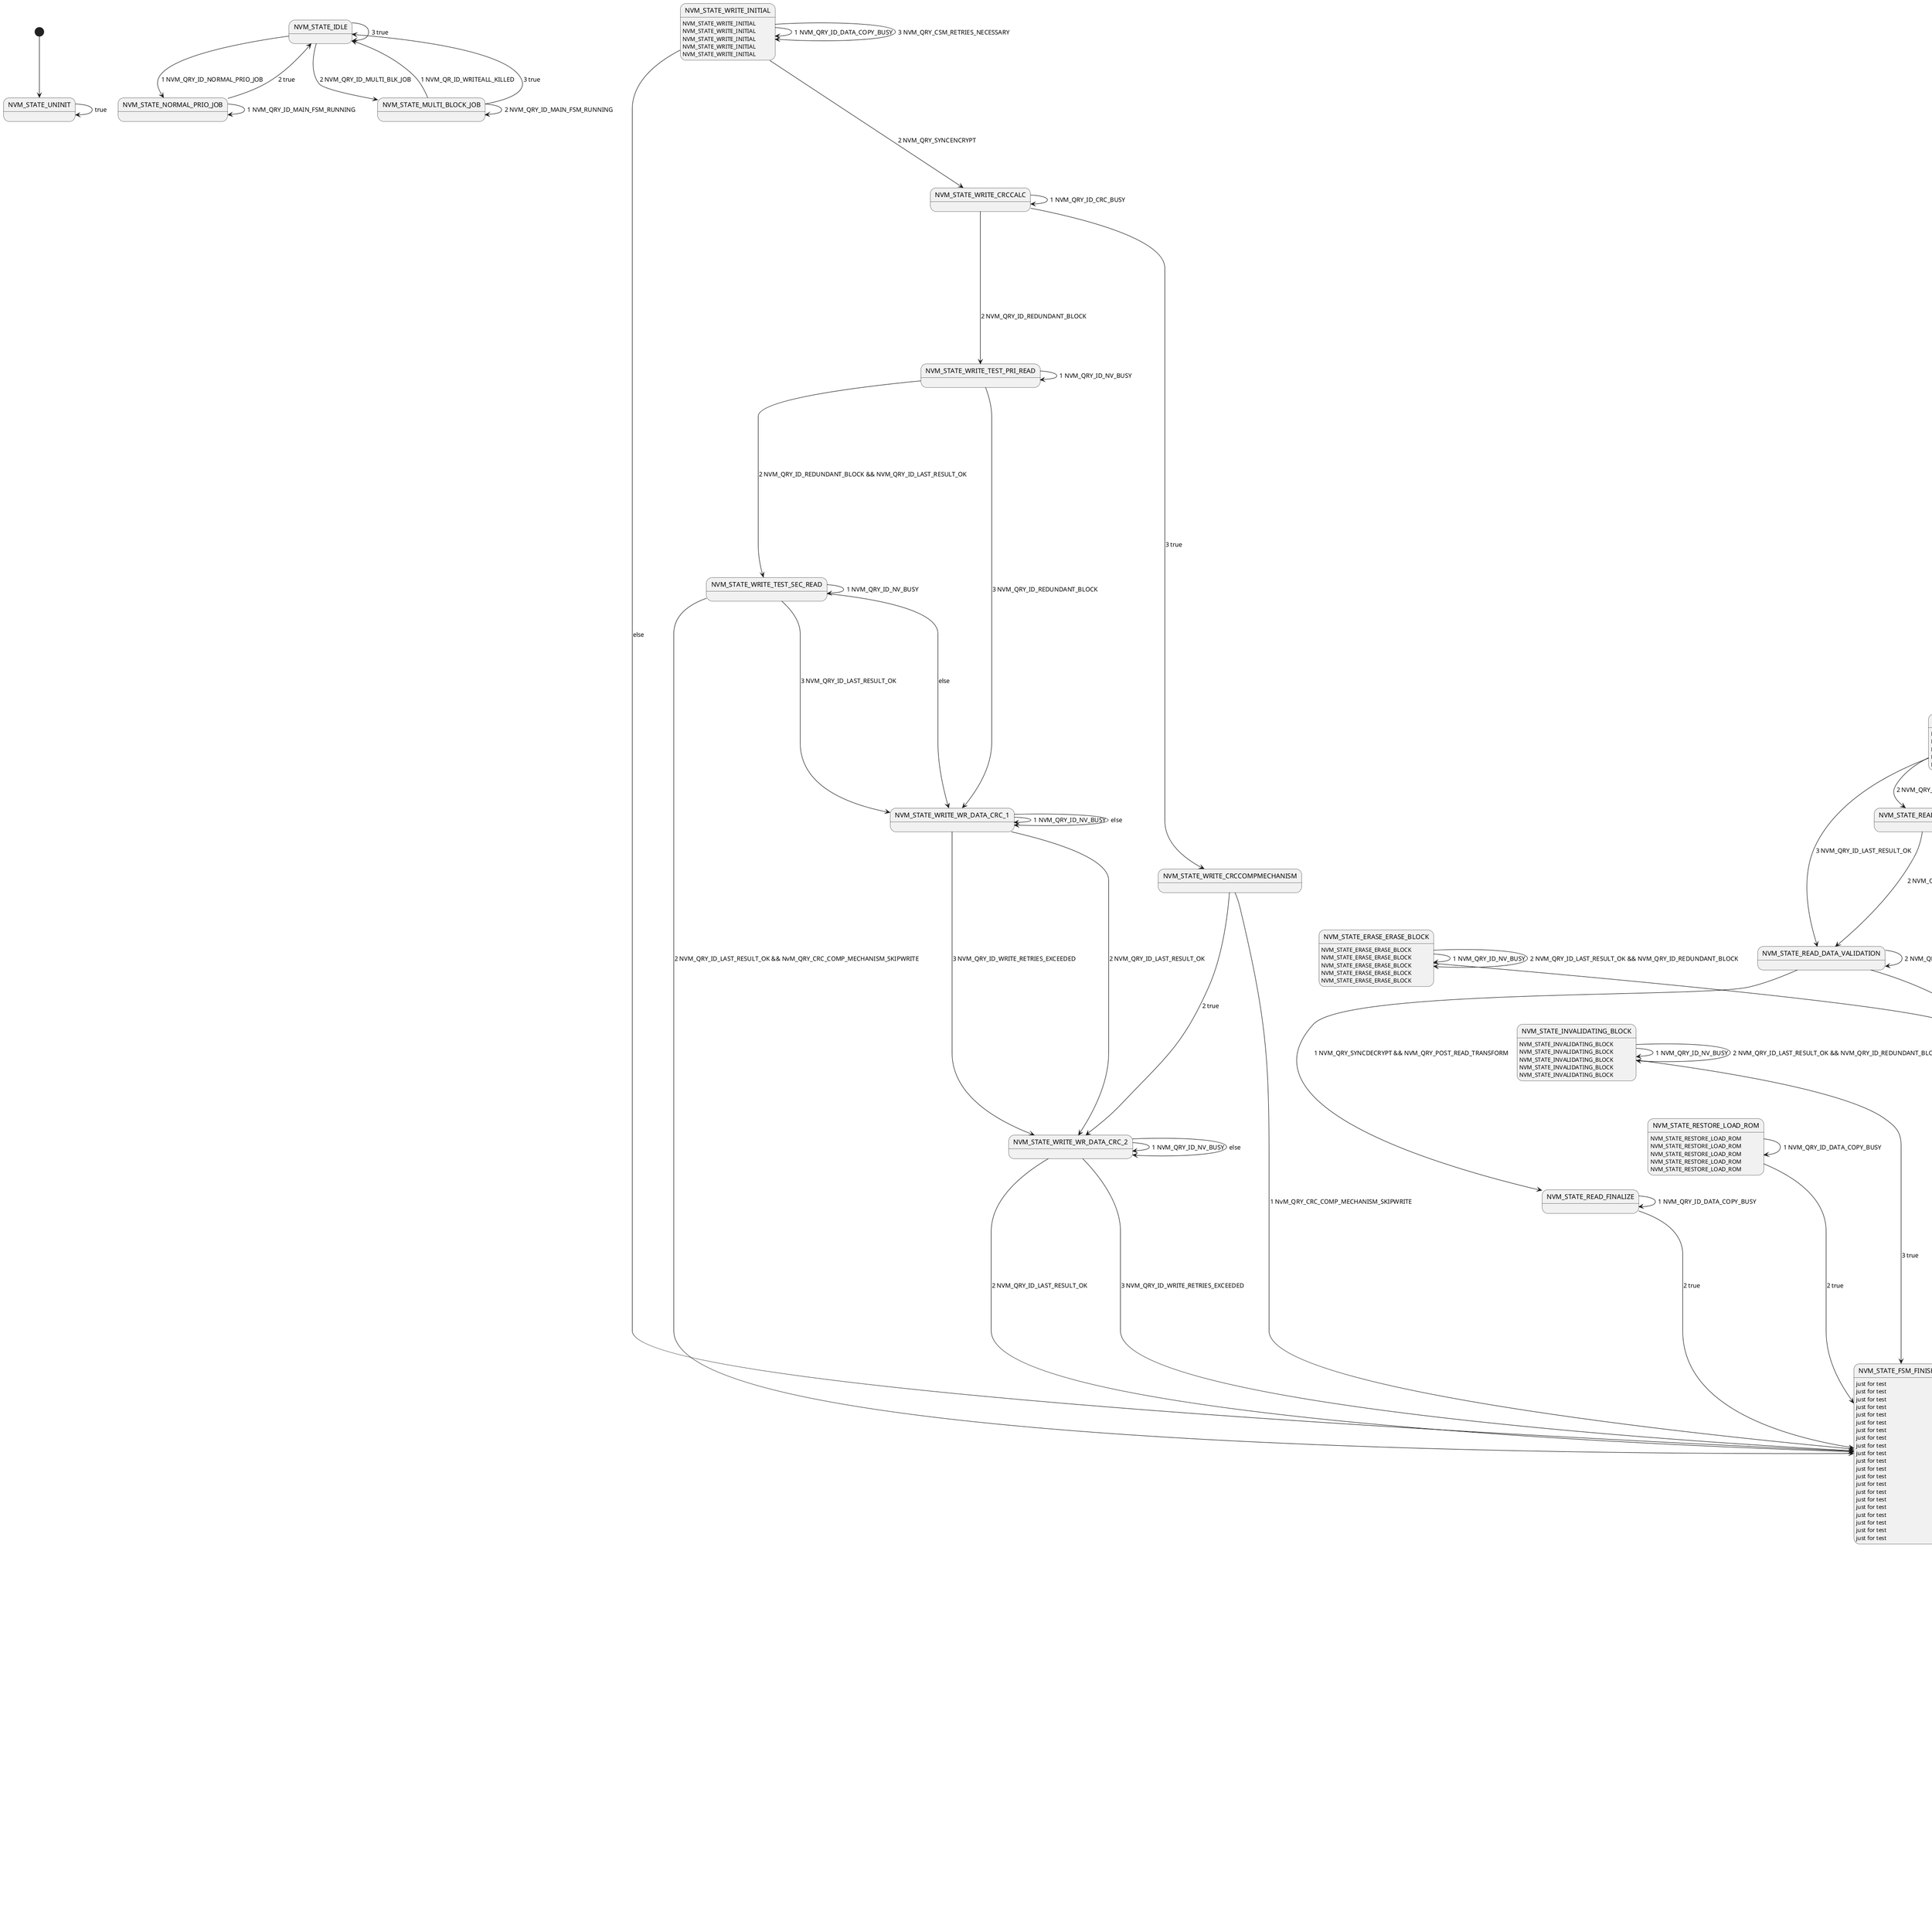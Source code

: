 @startuml NVM_FSM

[*] --> NVM_STATE_UNINIT

NVM_STATE_UNINIT -> NVM_STATE_UNINIT : true


NVM_STATE_IDLE --> NVM_STATE_NORMAL_PRIO_JOB : 1 NVM_QRY_ID_NORMAL_PRIO_JOB
NVM_STATE_IDLE --> NVM_STATE_MULTI_BLOCK_JOB : 2 NVM_QRY_ID_MULTI_BLK_JOB
NVM_STATE_IDLE --> NVM_STATE_IDLE : 3 true

NVM_STATE_NORMAL_PRIO_JOB --> NVM_STATE_NORMAL_PRIO_JOB : 1 NVM_QRY_ID_MAIN_FSM_RUNNING
NVM_STATE_NORMAL_PRIO_JOB --> NVM_STATE_IDLE : 2 true

NVM_STATE_MULTI_BLOCK_JOB --> NVM_STATE_IDLE : 1 NVM_QR_ID_WRITEALL_KILLED
NVM_STATE_MULTI_BLOCK_JOB --> NVM_STATE_MULTI_BLOCK_JOB : 2 NVM_QRY_ID_MAIN_FSM_RUNNING
NVM_STATE_MULTI_BLOCK_JOB --> NVM_STATE_IDLE : 3 true

NVM_STATE_READ_READ_DATA --> NVM_STATE_READ_READ_DATA : 1 NVM_QRY_ID_NV_BUSY
NVM_STATE_READ_READ_DATA --> NVM_STATE_READ_CMP_CRC : 2 NVM_QRY_ID_LAST_RESULT_OK && NVM_QRY_ID_CRC_BUSY
NVM_STATE_READ_READ_DATA --> NVM_STATE_READ_DATA_VALIDATION : 3 NVM_QRY_ID_LAST_RESULT_OK
NVM_STATE_READ_READ_DATA --> NVM_STATE_READ_IMPL_RECOV : else
NVM_STATE_READ_READ_DATA : NVM_STATE_READ_READ_DATA
NVM_STATE_READ_READ_DATA : NVM_STATE_READ_READ_DATA
NVM_STATE_READ_READ_DATA : NVM_STATE_READ_READ_DATA
NVM_STATE_READ_READ_DATA : NVM_STATE_READ_READ_DATA
NVM_STATE_READ_READ_DATA : NVM_STATE_READ_READ_DATA



NVM_STATE_READ_DATA_VALIDATION ---> NVM_STATE_READ_FINALIZE : 1 NVM_QRY_SYNCDECRYPT && NVM_QRY_POST_READ_TRANSFORM
NVM_STATE_READ_DATA_VALIDATION ---> NVM_STATE_READ_DATA_VALIDATION : 2 NVM_QRY_CSM_RETRIES_NECESSARY
NVM_STATE_READ_DATA_VALIDATION ---> NVM_STATE_READ_IMPL_RECOV : 3 true

NVM_STATE_READ_CMP_CRC ---> NVM_STATE_READ_CMP_CRC : 1 NVM_QRY_ID_CRC_BUSY
NVM_STATE_READ_CMP_CRC ---> NVM_STATE_READ_DATA_VALIDATION : 2 NVM_QRY_ID_CRC_MATCH
NVM_STATE_READ_CMP_CRC ---> NVM_STATE_READ_IMPL_RECOV : 3 true

NVM_STATE_READ_IMPL_RECOV ---> NVM_STATE_READ_READ_DATA : 1 NVM_QRY_ID_REDUNDANT_BLOCK
NVM_STATE_READ_IMPL_RECOV ---> NVM_STATE_READ_LOAD_ROM : 2 true

NVM_STATE_READ_LOAD_ROM ---> NVM_STATE_READ_LOAD_ROM : 1 NVM_QRY_ID_DATA_COPY_BUSY
NVM_STATE_READ_LOAD_ROM ---> NVM_STATE_FSM_FINISHED : 2 true

NVM_STATE_READ_FINALIZE ----> NVM_STATE_READ_FINALIZE : 1 NVM_QRY_ID_DATA_COPY_BUSY
NVM_STATE_READ_FINALIZE ----> NVM_STATE_FSM_FINISHED : 2 true

NVM_STATE_WRITE_INITIAL ----> NVM_STATE_WRITE_INITIAL : 1 NVM_QRY_ID_DATA_COPY_BUSY
NVM_STATE_WRITE_INITIAL ----> NVM_STATE_WRITE_CRCCALC : 2 NVM_QRY_SYNCENCRYPT
NVM_STATE_WRITE_INITIAL ----> NVM_STATE_WRITE_INITIAL : 3 NVM_QRY_CSM_RETRIES_NECESSARY
NVM_STATE_WRITE_INITIAL ----> NVM_STATE_FSM_FINISHED : else
NVM_STATE_WRITE_INITIAL : NVM_STATE_WRITE_INITIAL
NVM_STATE_WRITE_INITIAL : NVM_STATE_WRITE_INITIAL
NVM_STATE_WRITE_INITIAL : NVM_STATE_WRITE_INITIAL
NVM_STATE_WRITE_INITIAL : NVM_STATE_WRITE_INITIAL
NVM_STATE_WRITE_INITIAL : NVM_STATE_WRITE_INITIAL





NVM_STATE_WRITE_CRCCALC ----> NVM_STATE_WRITE_CRCCALC : 1 NVM_QRY_ID_CRC_BUSY
NVM_STATE_WRITE_CRCCALC ----> NVM_STATE_WRITE_TEST_PRI_READ : 2 NVM_QRY_ID_REDUNDANT_BLOCK
NVM_STATE_WRITE_CRCCALC ----> NVM_STATE_WRITE_CRCCOMPMECHANISM : 3 true

NVM_STATE_WRITE_CRCCOMPMECHANISM ----> NVM_STATE_FSM_FINISHED : 1 NvM_QRY_CRC_COMP_MECHANISM_SKIPWRITE
NVM_STATE_WRITE_CRCCOMPMECHANISM ----> NVM_STATE_WRITE_WR_DATA_CRC_2 : 2 true

NVM_STATE_WRITE_TEST_PRI_READ -----> NVM_STATE_WRITE_TEST_PRI_READ : 1 NVM_QRY_ID_NV_BUSY
NVM_STATE_WRITE_TEST_PRI_READ -----> NVM_STATE_WRITE_TEST_SEC_READ : 2 NVM_QRY_ID_REDUNDANT_BLOCK && NVM_QRY_ID_LAST_RESULT_OK
NVM_STATE_WRITE_TEST_PRI_READ -----> NVM_STATE_WRITE_WR_DATA_CRC_1 : 3 NVM_QRY_ID_REDUNDANT_BLOCK

NVM_STATE_WRITE_TEST_SEC_READ -----> NVM_STATE_WRITE_TEST_SEC_READ : 1 NVM_QRY_ID_NV_BUSY
NVM_STATE_WRITE_TEST_SEC_READ -----> NVM_STATE_FSM_FINISHED : 2 NVM_QRY_ID_LAST_RESULT_OK && NvM_QRY_CRC_COMP_MECHANISM_SKIPWRITE
NVM_STATE_WRITE_TEST_SEC_READ -----> NVM_STATE_WRITE_WR_DATA_CRC_1 : 3 NVM_QRY_ID_LAST_RESULT_OK
NVM_STATE_WRITE_TEST_SEC_READ -----> NVM_STATE_WRITE_WR_DATA_CRC_1 : else

NVM_STATE_WRITE_WR_DATA_CRC_1 -----> NVM_STATE_WRITE_WR_DATA_CRC_1 : 1 NVM_QRY_ID_NV_BUSY
NVM_STATE_WRITE_WR_DATA_CRC_1 -----> NVM_STATE_WRITE_WR_DATA_CRC_2 : 2 NVM_QRY_ID_LAST_RESULT_OK
NVM_STATE_WRITE_WR_DATA_CRC_1 -----> NVM_STATE_WRITE_WR_DATA_CRC_2 : 3 NVM_QRY_ID_WRITE_RETRIES_EXCEEDED
NVM_STATE_WRITE_WR_DATA_CRC_1 -----> NVM_STATE_WRITE_WR_DATA_CRC_1 : else

NVM_STATE_WRITE_WR_DATA_CRC_2 -----> NVM_STATE_WRITE_WR_DATA_CRC_2 : 1 NVM_QRY_ID_NV_BUSY
NVM_STATE_WRITE_WR_DATA_CRC_2 -----> NVM_STATE_FSM_FINISHED : 2 NVM_QRY_ID_LAST_RESULT_OK
NVM_STATE_WRITE_WR_DATA_CRC_2 -----> NVM_STATE_FSM_FINISHED : 3 NVM_QRY_ID_WRITE_RETRIES_EXCEEDED
NVM_STATE_WRITE_WR_DATA_CRC_2 -----> NVM_STATE_WRITE_WR_DATA_CRC_2 : else

NVM_STATE_RESTORE_LOAD_ROM -----> NVM_STATE_RESTORE_LOAD_ROM : 1 NVM_QRY_ID_DATA_COPY_BUSY
NVM_STATE_RESTORE_LOAD_ROM -----> NVM_STATE_FSM_FINISHED : 2 true
NVM_STATE_RESTORE_LOAD_ROM : NVM_STATE_RESTORE_LOAD_ROM
NVM_STATE_RESTORE_LOAD_ROM : NVM_STATE_RESTORE_LOAD_ROM
NVM_STATE_RESTORE_LOAD_ROM : NVM_STATE_RESTORE_LOAD_ROM
NVM_STATE_RESTORE_LOAD_ROM : NVM_STATE_RESTORE_LOAD_ROM
NVM_STATE_RESTORE_LOAD_ROM : NVM_STATE_RESTORE_LOAD_ROM


NVM_STATE_INVALIDATING_BLOCK ------> NVM_STATE_INVALIDATING_BLOCK : 1 NVM_QRY_ID_NV_BUSY
NVM_STATE_INVALIDATING_BLOCK ------> NVM_STATE_INVALIDATING_BLOCK : 2 NVM_QRY_ID_LAST_RESULT_OK && NVM_QRY_ID_REDUNDANT_BLOCK
NVM_STATE_INVALIDATING_BLOCK ------> NVM_STATE_FSM_FINISHED : 3 true
NVM_STATE_INVALIDATING_BLOCK : NVM_STATE_INVALIDATING_BLOCK
NVM_STATE_INVALIDATING_BLOCK : NVM_STATE_INVALIDATING_BLOCK
NVM_STATE_INVALIDATING_BLOCK : NVM_STATE_INVALIDATING_BLOCK
NVM_STATE_INVALIDATING_BLOCK : NVM_STATE_INVALIDATING_BLOCK
NVM_STATE_INVALIDATING_BLOCK : NVM_STATE_INVALIDATING_BLOCK



NVM_STATE_ERASE_ERASE_BLOCK -------> NVM_STATE_ERASE_ERASE_BLOCK : 1 NVM_QRY_ID_NV_BUSY
NVM_STATE_ERASE_ERASE_BLOCK -------> NVM_STATE_ERASE_ERASE_BLOCK : 2 NVM_QRY_ID_LAST_RESULT_OK && NVM_QRY_ID_REDUNDANT_BLOCK
NVM_STATE_ERASE_ERASE_BLOCK -------> NVM_STATE_FSM_FINISHED : 3 true
NVM_STATE_ERASE_ERASE_BLOCK : NVM_STATE_ERASE_ERASE_BLOCK
NVM_STATE_ERASE_ERASE_BLOCK : NVM_STATE_ERASE_ERASE_BLOCK
NVM_STATE_ERASE_ERASE_BLOCK : NVM_STATE_ERASE_ERASE_BLOCK
NVM_STATE_ERASE_ERASE_BLOCK : NVM_STATE_ERASE_ERASE_BLOCK
NVM_STATE_ERASE_ERASE_BLOCK : NVM_STATE_ERASE_ERASE_BLOCK

NVM_STATE_READALL_PROC_CONFIG_ID --------> NVM_STATE_READALL_PROC_CONFIG_ID : 1 NVM_QRY_ID_SUB_FSM_RUNNING
NVM_STATE_READALL_PROC_CONFIG_ID --------> NVM_STATE_READALL_PROC_RAM_BLOCK : 2 true
NVM_STATE_READALL_PROC_CONFIG_ID : NVM_STATE_READALL_PROC_CONFIG_ID
NVM_STATE_READALL_PROC_CONFIG_ID : NVM_STATE_READALL_PROC_CONFIG_ID
NVM_STATE_READALL_PROC_CONFIG_ID : NVM_STATE_READALL_PROC_CONFIG_ID
NVM_STATE_READALL_PROC_CONFIG_ID : NVM_STATE_READALL_PROC_CONFIG_ID
NVM_STATE_READALL_PROC_CONFIG_ID : NVM_STATE_READALL_PROC_CONFIG_ID

NVM_STATE_READALL_PROC_RAM_BLOCK --------> NVM_STATE_FSM_FINISHED : 1 NVM_QRY_ID_LAST_BLOCK_DONE_READALL
NVM_STATE_READALL_PROC_RAM_BLOCK --------> NVM_STATE_READALL_CHK_RAM_VALIDITY : 2 NVM_QRY_ID_RAM_VALID && NVM_QRY_ID_CRC_BUSY
NVM_STATE_READALL_PROC_RAM_BLOCK --------> NVM_STATE_READALL_KILLED : 3 NVM_QRY_READALL_KILLED
NVM_STATE_READALL_PROC_RAM_BLOCK --------> NVM_STATE_READALL_CHK_SKIP : else

NVM_STATE_READALL_CHK_SKIP --------> NVM_STATE_READALL_READABILITY_CHECK : 1 NVM_QRY_ID_SKIP_BLOCK && NVM_QRY_ID_WRITE_BLOCK_ONCE
NVM_STATE_READALL_CHK_SKIP --------> NVM_STATE_READALL_PROC_RAM_BLOCK : 2 NVM_QRY_ID_SKIP_BLOCK
NVM_STATE_READALL_CHK_SKIP --------> NVM_STATE_READALL_LOAD_DEFAULTS : 3 NVM_QRY_ID_EXT_RUNTIME
NVM_STATE_READALL_CHK_SKIP --------> NVM_STATE_READALL_READ_NV : else

NVM_STATE_READALL_KILLED --------> NVM_STATE_READALL_PROC_RAM_BLOCK : 1 NVM_QRY_ID_SKIP_BLOCK
NVM_STATE_READALL_KILLED --------> NVM_STATE_READALL_LOAD_DEFAULTS : 2 NVM_QRY_ID_HAS_ROM
NVM_STATE_READALL_KILLED --------> NVM_STATE_READALL_PROC_RAM_BLOCK : 3 true

NVM_STATE_READALL_WR_ONCE_PROT --------> NVM_STATE_READALL_PROC_RAM_BLOCK : 1 NVM_QRY_ID_LAST_RESULT_OK
NVM_STATE_READALL_WR_ONCE_PROT --------> NVM_STATE_READALL_READABILITY_CHECK : 2 NVM_QRY_ID_REDUNDANT_BLOCK
NVM_STATE_READALL_WR_ONCE_PROT --------> NVM_STATE_READALL_PROC_RAM_BLOCK : 3 true

NVM_STATE_READALL_CHK_RAM_VALIDITY --------> NVM_STATE_READALL_CHK_RAM_VALIDITY : 1 NVM_QRY_ID_CRC_BUSY
NVM_STATE_READALL_CHK_RAM_VALIDITY --------> NVM_STATE_READALL_PROC_RAM_BLOCK : 2 NVM_QRY_ID_CRC_MATCH
NVM_STATE_READALL_CHK_RAM_VALIDITY --------> NVM_STATE_READALL_KILLED : 3 NVM_QRY_READALL_KILLED
NVM_STATE_READALL_CHK_RAM_VALIDITY --------> NVM_STATE_READALL_CHK_SKIP : else

NVM_STATE_READALL_READ_NV ----------> NVM_STATE_READALL_KILLED : 1 NVM_QRY_ID_NV_BUSY && NVM_QRY_READALL_KILLED
NVM_STATE_READALL_READ_NV ----------> NVM_STATE_READALL_READ_NV : 2 NVM_QRY_ID_SUB_FSM_RUNNING
NVM_STATE_READALL_READ_NV ----------> NVM_STATE_READALL_PROC_RAM_BLOCK : 3 true

NVM_STATE_READALL_LOAD_DEFAULTS ----------> NVM_STATE_READALL_LOAD_DEFAULTS : 1 NVM_QRY_ID_SUB_FSM_RUNNING
NVM_STATE_READALL_LOAD_DEFAULTS ----------> NVM_STATE_READALL_PROC_RAM_BLOCK : 2 true

NVM_STATE_READALL_READABILITY_CHECK ----------> NVM_STATE_READALL_KILLED : 1 NVM_QRY_ID_NV_BUSY && NVM_QRY_READALL_KILLED
NVM_STATE_READALL_READABILITY_CHECK ----------> NVM_STATE_READALL_READABILITY_CHECK : 2 NVM_QRY_ID_NV_BUSY
NVM_STATE_READALL_READABILITY_CHECK ----------> NVM_STATE_READALL_WR_ONCE_PROT : 3 true

NVM_STATE_WRITEALL_PROC_BLOCK ----------> NVM_STATE_FSM_FINISHED : 1 NVM_QRY_ID_CANCEL_WRITE_ALL
NVM_STATE_WRITEALL_PROC_BLOCK ----------> NVM_STATE_WRITEALL_WAIT_MEMHWA : 2 NVM_QRY_ID_LAST_BLOCK_DONE_WRITEALL
NVM_STATE_WRITEALL_PROC_BLOCK ----------> NVM_STATE_WRITEALL_WRITE_FSM : 3 NVM_QRY_ID_BLK_RELEVANT_FOR_WRITE_ALL
NVM_STATE_WRITEALL_PROC_BLOCK ----------> NVM_STATE_WRITEALL_PROC_BLOCK : else
NVM_STATE_WRITEALL_PROC_BLOCK : NVM_STATE_WRITEALL_PROC_BLOCK
NVM_STATE_WRITEALL_PROC_BLOCK : NVM_STATE_WRITEALL_PROC_BLOCK
NVM_STATE_WRITEALL_PROC_BLOCK : NVM_STATE_WRITEALL_PROC_BLOCK
NVM_STATE_WRITEALL_PROC_BLOCK : NVM_STATE_WRITEALL_PROC_BLOCK
NVM_STATE_WRITEALL_PROC_BLOCK : NVM_STATE_WRITEALL_PROC_BLOCK

NVM_STATE_WRITEALL_WRITE_FSM ----------> NVM_STATE_WRITEALL_WRITE_FSM : 1 NVM_QRY_ID_SUB_FSM_RUNNING
NVM_STATE_WRITEALL_WRITE_FSM ----------> NVM_STATE_WRITEALL_PROC_BLOCK : 2 true 

NVM_STATE_WRITEALL_WAIT_MEMHWA ----------> NVM_STATE_FSM_FINISHED : 1 NVM_QRY_ID_CANCEL_WRITE_ALL
NVM_STATE_WRITEALL_WAIT_MEMHWA ----------> NVM_STATE_WRITEALL_WAIT_MEMHWA : 2 NVM_QRY_ID_MEMHWA_BUSY
NVM_STATE_WRITEALL_WAIT_MEMHWA ----------> NVM_STATE_FSM_FINISHED : 3 true
NVM_STATE_WRITEALL_WAIT_MEMHWA ----------> NVM_STATE_FSM_FINISHED : else

NVM_STATE_FSM_FINISHED ----> NVM_STATE_FSM_FINISHED : true
NVM_STATE_FSM_FINISHED : just for test
NVM_STATE_FSM_FINISHED : just for test
NVM_STATE_FSM_FINISHED : just for test
NVM_STATE_FSM_FINISHED : just for test
NVM_STATE_FSM_FINISHED : just for test
NVM_STATE_FSM_FINISHED : just for test
NVM_STATE_FSM_FINISHED : just for test
NVM_STATE_FSM_FINISHED : just for test
NVM_STATE_FSM_FINISHED : just for test
NVM_STATE_FSM_FINISHED : just for test
NVM_STATE_FSM_FINISHED : just for test
NVM_STATE_FSM_FINISHED : just for test
NVM_STATE_FSM_FINISHED : just for test
NVM_STATE_FSM_FINISHED : just for test
NVM_STATE_FSM_FINISHED : just for test
NVM_STATE_FSM_FINISHED : just for test
NVM_STATE_FSM_FINISHED : just for test
NVM_STATE_FSM_FINISHED : just for test
NVM_STATE_FSM_FINISHED : just for test
NVM_STATE_FSM_FINISHED : just for test
NVM_STATE_FSM_FINISHED : just for test
@enduml